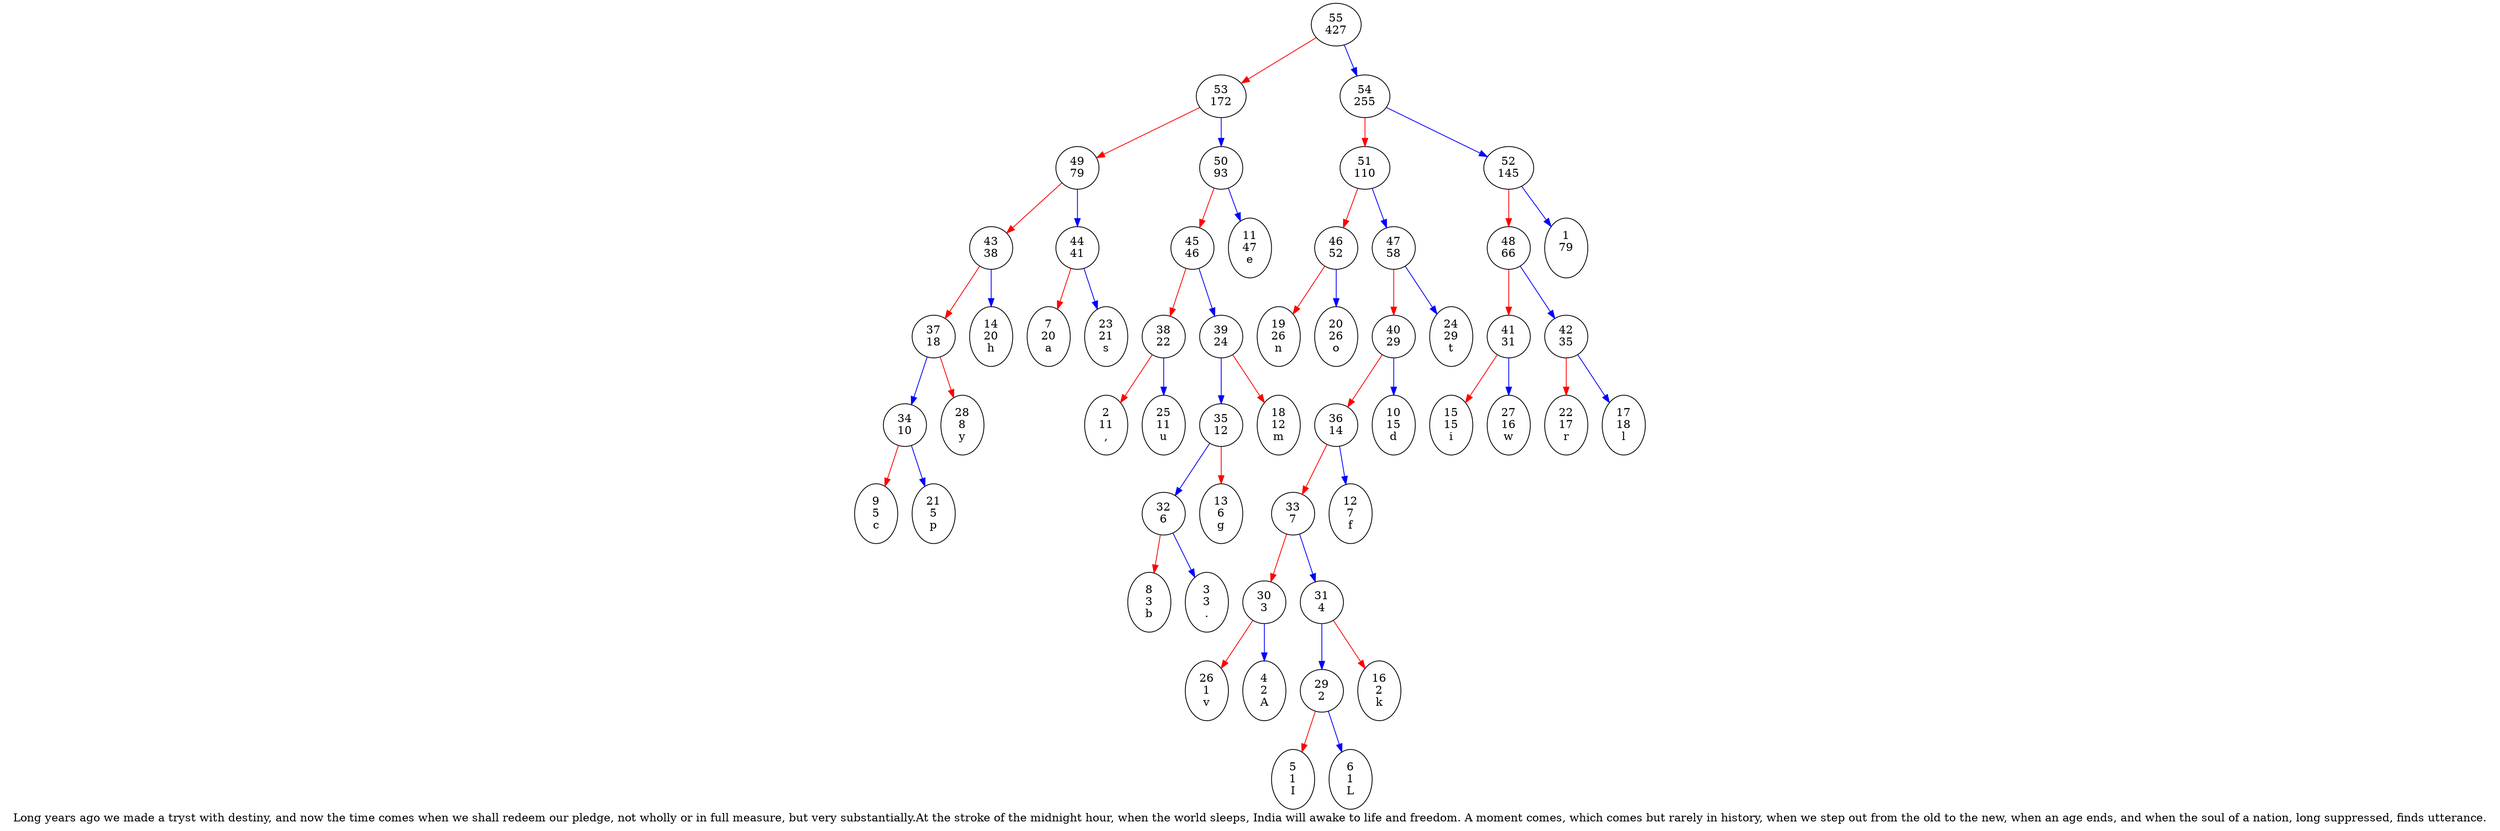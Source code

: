 digraph g {
  label = " Long years ago we made a tryst with destiny, and now the time comes when we shall redeem our pledge, not wholly or in full measure, but very substantially.At the stroke of the midnight hour, when the world sleeps, India will awake to life and freedom. A moment comes, which comes but rarely in history, when we step out from the old to the new, when an age ends, and when the soul of a nation, long suppressed, finds utterance. "
  "29\n2" -> "5\n1\nI" [color=red]
  "29\n2" -> "6\n1\nL" [color=blue]
  "30\n3" -> "26\n1\nv" [color=red]
  "30\n3" -> "4\n2\nA" [color=blue]
  "31\n4" -> "16\n2\nk" [color=red]
  "31\n4" -> "29\n2" [color=blue]
  "32\n6" -> "8\n3\nb" [color=red]
  "32\n6" -> "3\n3\n." [color=blue]
  "33\n7" -> "30\n3" [color=red]
  "33\n7" -> "31\n4" [color=blue]
  "34\n10" -> "9\n5\nc" [color=red]
  "34\n10" -> "21\n5\np" [color=blue]
  "35\n12" -> "13\n6\ng" [color=red]
  "35\n12" -> "32\n6" [color=blue]
  "36\n14" -> "33\n7" [color=red]
  "36\n14" -> "12\n7\nf" [color=blue]
  "37\n18" -> "28\n8\ny" [color=red]
  "37\n18" -> "34\n10" [color=blue]
  "38\n22" -> "2\n11\n," [color=red]
  "38\n22" -> "25\n11\nu" [color=blue]
  "39\n24" -> "18\n12\nm" [color=red]
  "39\n24" -> "35\n12" [color=blue]
  "40\n29" -> "36\n14" [color=red]
  "40\n29" -> "10\n15\nd" [color=blue]
  "41\n31" -> "15\n15\ni" [color=red]
  "41\n31" -> "27\n16\nw" [color=blue]
  "42\n35" -> "22\n17\nr" [color=red]
  "42\n35" -> "17\n18\nl" [color=blue]
  "43\n38" -> "37\n18" [color=red]
  "43\n38" -> "14\n20\nh" [color=blue]
  "44\n41" -> "7\n20\na" [color=red]
  "44\n41" -> "23\n21\ns" [color=blue]
  "45\n46" -> "38\n22" [color=red]
  "45\n46" -> "39\n24" [color=blue]
  "46\n52" -> "19\n26\nn" [color=red]
  "46\n52" -> "20\n26\no" [color=blue]
  "47\n58" -> "40\n29" [color=red]
  "47\n58" -> "24\n29\nt" [color=blue]
  "48\n66" -> "41\n31" [color=red]
  "48\n66" -> "42\n35" [color=blue]
  "49\n79" -> "43\n38" [color=red]
  "49\n79" -> "44\n41" [color=blue]
  "50\n93" -> "45\n46" [color=red]
  "50\n93" -> "11\n47\ne" [color=blue]
  "51\n110" -> "46\n52" [color=red]
  "51\n110" -> "47\n58" [color=blue]
  "52\n145" -> "48\n66" [color=red]
  "52\n145" -> "1\n79\n " [color=blue]
  "53\n172" -> "49\n79" [color=red]
  "53\n172" -> "50\n93" [color=blue]
  "54\n255" -> "51\n110" [color=red]
  "54\n255" -> "52\n145" [color=blue]
  "55\n427" -> "53\n172" [color=red]
  "55\n427" -> "54\n255" [color=blue]
}
